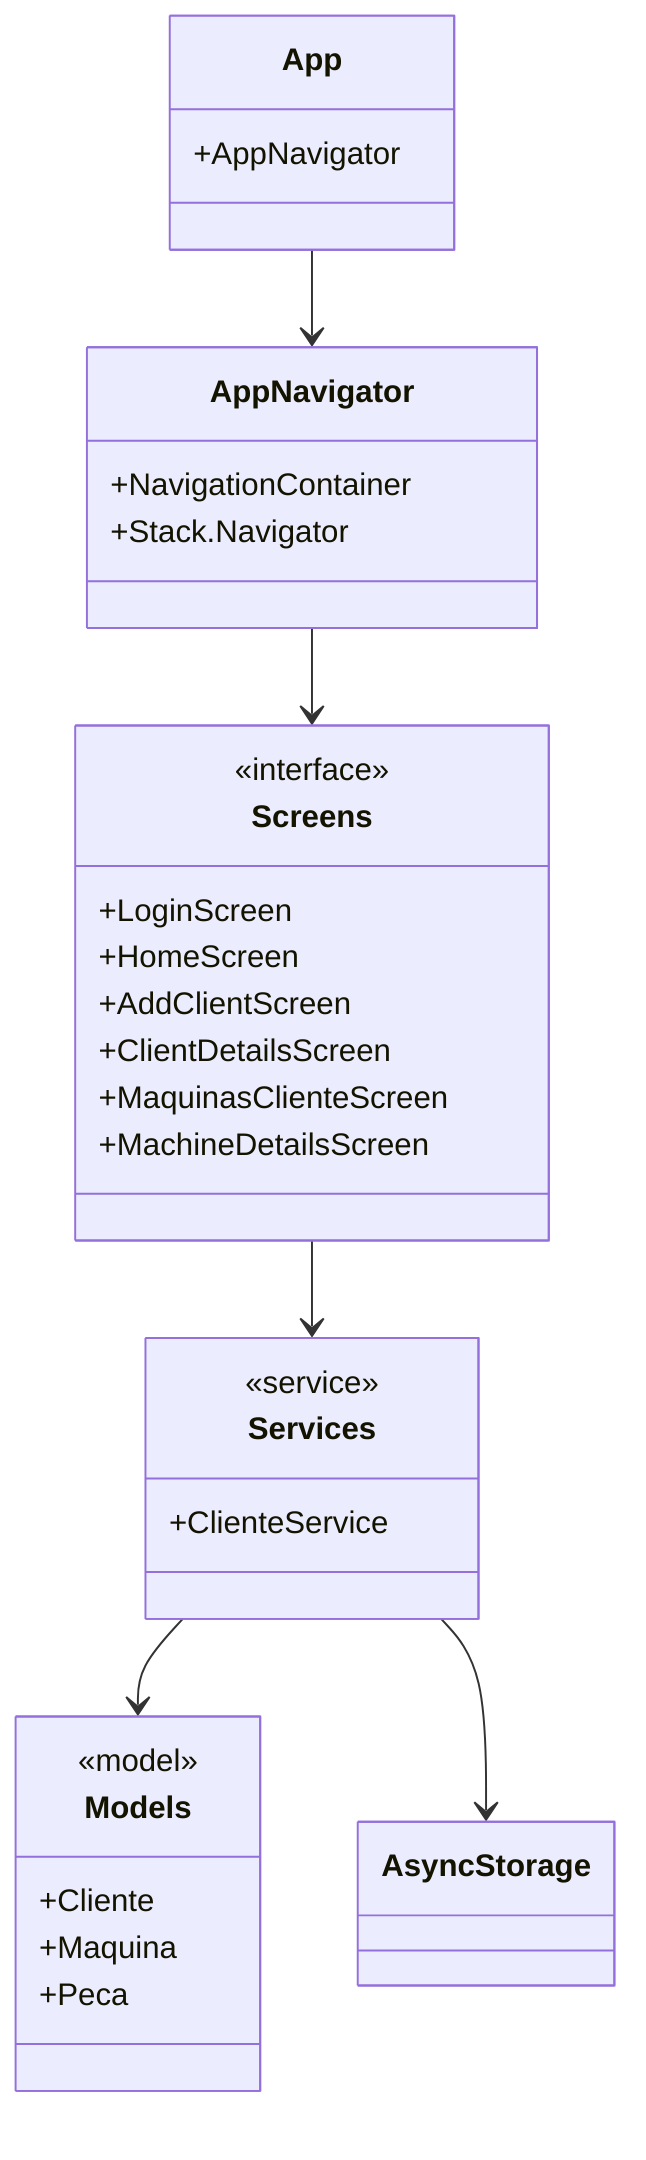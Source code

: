 classDiagram
    class App {
        +AppNavigator
    }
    
    class AppNavigator {
        +NavigationContainer
        +Stack.Navigator
    }
    
    class Screens {
        <<interface>>
        +LoginScreen
        +HomeScreen
        +AddClientScreen
        +ClientDetailsScreen
        +MaquinasClienteScreen
        +MachineDetailsScreen
    }
    
    class Services {
        <<service>>
        +ClienteService
    }
    
    class Models {
        <<model>>
        +Cliente
        +Maquina
        +Peca
    }
    
    App --> AppNavigator
    AppNavigator --> Screens
    Screens --> Services
    Services --> Models
    Services --> AsyncStorage